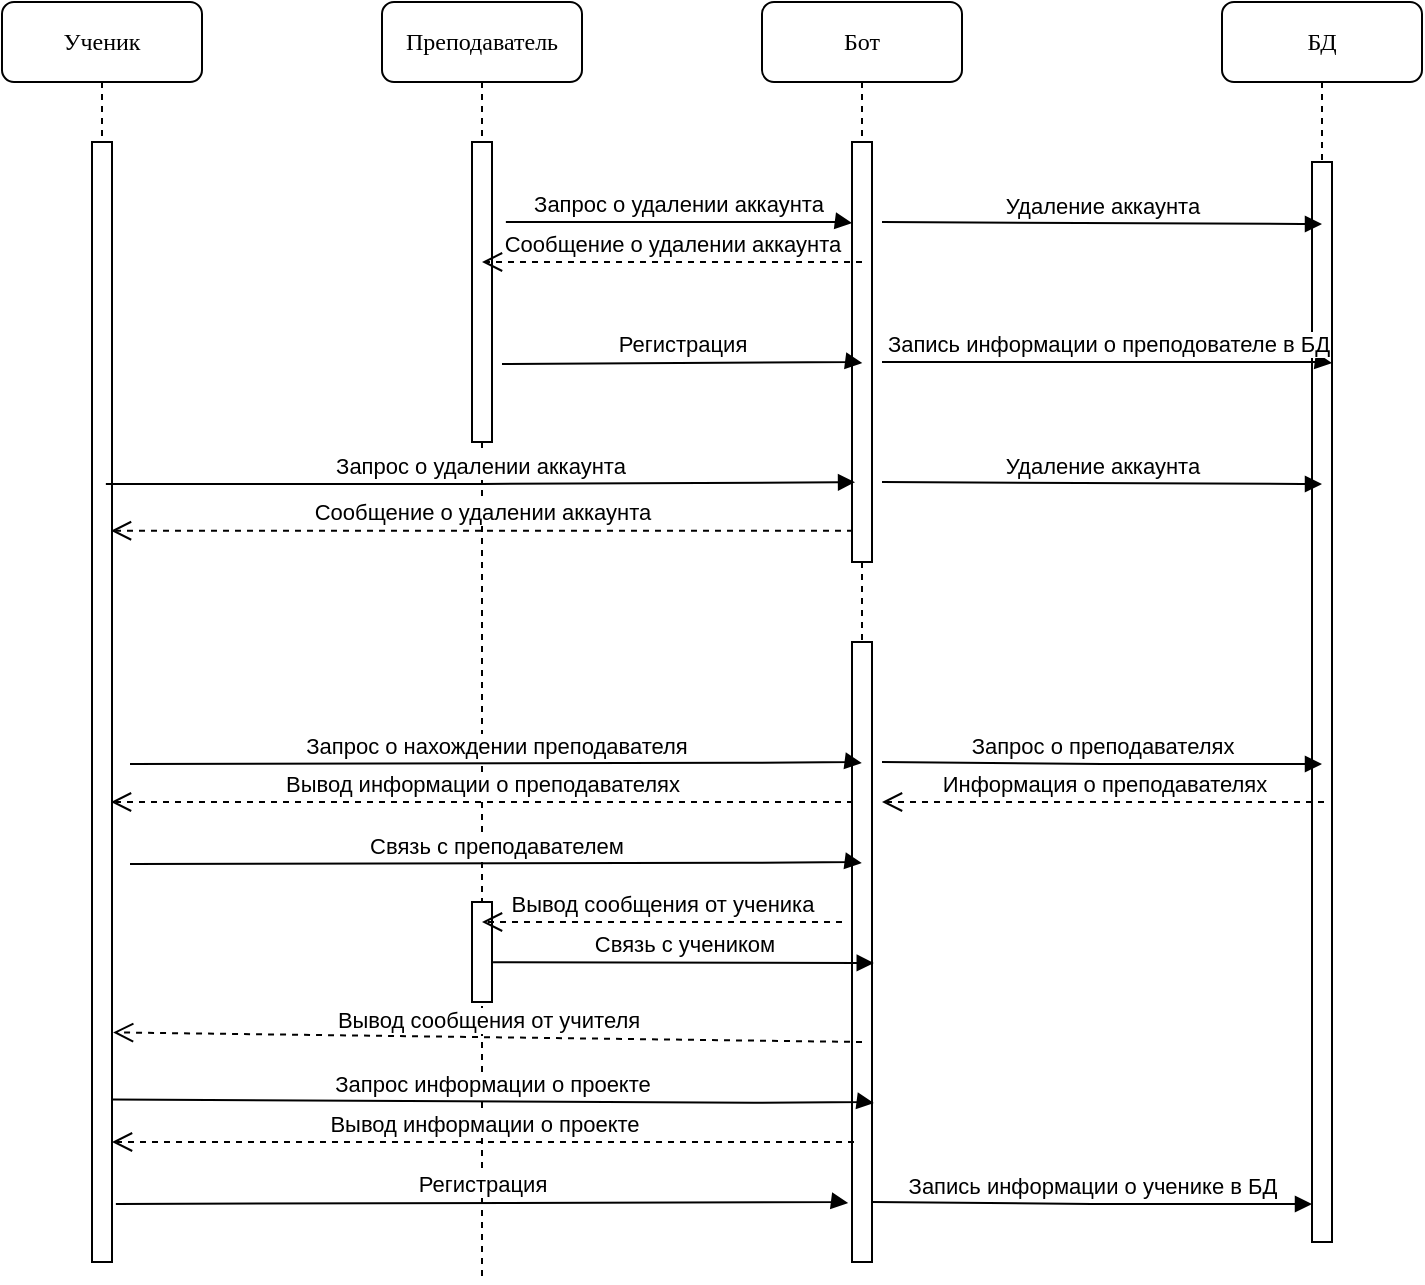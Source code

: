 <mxfile version="22.1.9" type="device">
  <diagram name="Page-1" id="13e1069c-82ec-6db2-03f1-153e76fe0fe0">
    <mxGraphModel dx="1222" dy="757" grid="1" gridSize="10" guides="1" tooltips="1" connect="1" arrows="1" fold="1" page="1" pageScale="1" pageWidth="1100" pageHeight="850" background="none" math="0" shadow="0">
      <root>
        <mxCell id="0" />
        <mxCell id="1" parent="0" />
        <mxCell id="7baba1c4bc27f4b0-2" value="Бот" style="shape=umlLifeline;perimeter=lifelinePerimeter;whiteSpace=wrap;html=1;container=1;collapsible=0;recursiveResize=0;outlineConnect=0;rounded=1;shadow=0;comic=0;labelBackgroundColor=none;strokeWidth=1;fontFamily=Verdana;fontSize=12;align=center;" parent="1" vertex="1">
          <mxGeometry x="500" y="80" width="100" height="630" as="geometry" />
        </mxCell>
        <mxCell id="7baba1c4bc27f4b0-10" value="" style="html=1;points=[];perimeter=orthogonalPerimeter;rounded=0;shadow=0;comic=0;labelBackgroundColor=none;strokeWidth=1;fontFamily=Verdana;fontSize=12;align=center;" parent="7baba1c4bc27f4b0-2" vertex="1">
          <mxGeometry x="45" y="70" width="10" height="210" as="geometry" />
        </mxCell>
        <mxCell id="nrlKqH7RIRBzzFdKJtuR-10" value="" style="html=1;points=[];perimeter=orthogonalPerimeter;rounded=0;shadow=0;comic=0;labelBackgroundColor=none;strokeWidth=1;fontFamily=Verdana;fontSize=12;align=center;" vertex="1" parent="7baba1c4bc27f4b0-2">
          <mxGeometry x="45" y="320" width="10" height="310" as="geometry" />
        </mxCell>
        <mxCell id="nrlKqH7RIRBzzFdKJtuR-14" value="&lt;font style=&quot;vertical-align: inherit;&quot;&gt;&lt;font style=&quot;vertical-align: inherit;&quot;&gt;Запрос о удалении аккаунта&lt;/font&gt;&lt;/font&gt;" style="html=1;verticalAlign=bottom;endArrow=block;curved=0;rounded=0;entryX=-0.107;entryY=0.725;entryDx=0;entryDy=0;entryPerimeter=0;" edge="1" parent="7baba1c4bc27f4b0-2">
          <mxGeometry width="80" relative="1" as="geometry">
            <mxPoint x="-128.06" y="110" as="sourcePoint" />
            <mxPoint x="45.0" y="110.5" as="targetPoint" />
            <Array as="points">
              <mxPoint x="41.07" y="110" />
            </Array>
          </mxGeometry>
        </mxCell>
        <mxCell id="7baba1c4bc27f4b0-4" value="Преподаватель" style="shape=umlLifeline;perimeter=lifelinePerimeter;whiteSpace=wrap;html=1;container=1;collapsible=0;recursiveResize=0;outlineConnect=0;rounded=1;shadow=0;comic=0;labelBackgroundColor=none;strokeWidth=1;fontFamily=Verdana;fontSize=12;align=center;" parent="1" vertex="1">
          <mxGeometry x="310" y="80" width="100" height="640" as="geometry" />
        </mxCell>
        <mxCell id="7baba1c4bc27f4b0-16" value="" style="html=1;points=[];perimeter=orthogonalPerimeter;rounded=0;shadow=0;comic=0;labelBackgroundColor=none;strokeWidth=1;fontFamily=Verdana;fontSize=12;align=center;" parent="7baba1c4bc27f4b0-4" vertex="1">
          <mxGeometry x="45" y="70" width="10" height="150" as="geometry" />
        </mxCell>
        <mxCell id="cYzrO6DvgBqs_mrjTHYA-3" value="" style="endArrow=block;dashed=1;endFill=0;endSize=12;html=1;rounded=0;" parent="7baba1c4bc27f4b0-4" source="7baba1c4bc27f4b0-16" target="7baba1c4bc27f4b0-4" edge="1">
          <mxGeometry width="160" relative="1" as="geometry">
            <mxPoint x="-80" y="280" as="sourcePoint" />
            <mxPoint x="80" y="280" as="targetPoint" />
            <Array as="points" />
          </mxGeometry>
        </mxCell>
        <mxCell id="nrlKqH7RIRBzzFdKJtuR-17" value="" style="html=1;points=[];perimeter=orthogonalPerimeter;rounded=0;shadow=0;comic=0;labelBackgroundColor=none;strokeWidth=1;fontFamily=Verdana;fontSize=12;align=center;" vertex="1" parent="7baba1c4bc27f4b0-4">
          <mxGeometry x="45" y="450" width="10" height="50" as="geometry" />
        </mxCell>
        <mxCell id="nrlKqH7RIRBzzFdKJtuR-27" value="Вывод сообщения от учителя" style="html=1;verticalAlign=bottom;endArrow=open;dashed=1;endSize=8;curved=0;rounded=0;entryX=1.056;entryY=0.795;entryDx=0;entryDy=0;entryPerimeter=0;" edge="1" parent="7baba1c4bc27f4b0-4" target="7baba1c4bc27f4b0-9">
          <mxGeometry relative="1" as="geometry">
            <mxPoint x="240" y="520" as="sourcePoint" />
            <mxPoint x="60" y="520" as="targetPoint" />
          </mxGeometry>
        </mxCell>
        <mxCell id="7baba1c4bc27f4b0-8" value="Ученик" style="shape=umlLifeline;perimeter=lifelinePerimeter;whiteSpace=wrap;html=1;container=1;collapsible=0;recursiveResize=0;outlineConnect=0;rounded=1;shadow=0;comic=0;labelBackgroundColor=none;strokeWidth=1;fontFamily=Verdana;fontSize=12;align=center;" parent="1" vertex="1">
          <mxGeometry x="120" y="80" width="100" height="410" as="geometry" />
        </mxCell>
        <mxCell id="cYzrO6DvgBqs_mrjTHYA-6" value="&lt;font style=&quot;vertical-align: inherit;&quot;&gt;&lt;font style=&quot;vertical-align: inherit;&quot;&gt;Вывод информации о проекте&lt;/font&gt;&lt;/font&gt;" style="html=1;verticalAlign=bottom;endArrow=open;dashed=1;endSize=8;curved=0;rounded=0;entryX=0.867;entryY=0.78;entryDx=0;entryDy=0;entryPerimeter=0;" parent="1" edge="1">
          <mxGeometry relative="1" as="geometry">
            <mxPoint x="546" y="650" as="sourcePoint" />
            <mxPoint x="175.0" y="650.0" as="targetPoint" />
          </mxGeometry>
        </mxCell>
        <mxCell id="7baba1c4bc27f4b0-9" value="" style="html=1;points=[];perimeter=orthogonalPerimeter;rounded=0;shadow=0;comic=0;labelBackgroundColor=none;strokeWidth=1;fontFamily=Verdana;fontSize=12;align=center;" parent="1" vertex="1">
          <mxGeometry x="165" y="150" width="10" height="560" as="geometry" />
        </mxCell>
        <mxCell id="nrlKqH7RIRBzzFdKJtuR-2" value="&lt;font style=&quot;vertical-align: inherit;&quot;&gt;&lt;font style=&quot;vertical-align: inherit;&quot;&gt;БД&lt;/font&gt;&lt;/font&gt;" style="shape=umlLifeline;perimeter=lifelinePerimeter;whiteSpace=wrap;html=1;container=1;collapsible=0;recursiveResize=0;outlineConnect=0;rounded=1;shadow=0;comic=0;labelBackgroundColor=none;strokeWidth=1;fontFamily=Verdana;fontSize=12;align=center;" vertex="1" parent="1">
          <mxGeometry x="730" y="80" width="100" height="620" as="geometry" />
        </mxCell>
        <mxCell id="nrlKqH7RIRBzzFdKJtuR-3" value="" style="html=1;points=[];perimeter=orthogonalPerimeter;rounded=0;shadow=0;comic=0;labelBackgroundColor=none;strokeWidth=1;fontFamily=Verdana;fontSize=12;align=center;" vertex="1" parent="nrlKqH7RIRBzzFdKJtuR-2">
          <mxGeometry x="45" y="80" width="10" height="540" as="geometry" />
        </mxCell>
        <mxCell id="nrlKqH7RIRBzzFdKJtuR-5" value="&lt;font style=&quot;vertical-align: inherit;&quot;&gt;&lt;font style=&quot;vertical-align: inherit;&quot;&gt;Регистрация&lt;/font&gt;&lt;/font&gt;" style="html=1;verticalAlign=bottom;endArrow=block;curved=0;rounded=0;entryX=-0.107;entryY=0.725;entryDx=0;entryDy=0;entryPerimeter=0;" edge="1" parent="1">
          <mxGeometry width="80" relative="1" as="geometry">
            <mxPoint x="176.94" y="681" as="sourcePoint" />
            <mxPoint x="543.07" y="680.5" as="targetPoint" />
            <Array as="points">
              <mxPoint x="539.14" y="680" />
            </Array>
          </mxGeometry>
        </mxCell>
        <mxCell id="nrlKqH7RIRBzzFdKJtuR-8" value="&lt;font style=&quot;vertical-align: inherit;&quot;&gt;&lt;font style=&quot;vertical-align: inherit;&quot;&gt;Регистрация&lt;/font&gt;&lt;/font&gt;" style="html=1;verticalAlign=bottom;endArrow=block;curved=0;rounded=0;entryX=-0.107;entryY=0.725;entryDx=0;entryDy=0;entryPerimeter=0;" edge="1" parent="1">
          <mxGeometry width="80" relative="1" as="geometry">
            <mxPoint x="370" y="261" as="sourcePoint" />
            <mxPoint x="550.13" y="260.5" as="targetPoint" />
            <Array as="points">
              <mxPoint x="546.2" y="260" />
            </Array>
          </mxGeometry>
        </mxCell>
        <mxCell id="nrlKqH7RIRBzzFdKJtuR-9" value="&lt;font style=&quot;vertical-align: inherit;&quot;&gt;&lt;font style=&quot;vertical-align: inherit;&quot;&gt;&lt;font style=&quot;vertical-align: inherit;&quot;&gt;&lt;font style=&quot;vertical-align: inherit;&quot;&gt;Запись информации о преподователе в БД&lt;/font&gt;&lt;/font&gt;&lt;/font&gt;&lt;/font&gt;" style="html=1;verticalAlign=bottom;endArrow=block;curved=0;rounded=0;entryX=-0.107;entryY=0.725;entryDx=0;entryDy=0;entryPerimeter=0;" edge="1" parent="1">
          <mxGeometry width="80" relative="1" as="geometry">
            <mxPoint x="560" y="260" as="sourcePoint" />
            <mxPoint x="785.0" y="260.5" as="targetPoint" />
            <Array as="points">
              <mxPoint x="781.07" y="260" />
            </Array>
          </mxGeometry>
        </mxCell>
        <mxCell id="cYzrO6DvgBqs_mrjTHYA-12" value="&lt;font style=&quot;vertical-align: inherit;&quot;&gt;&lt;font style=&quot;vertical-align: inherit;&quot;&gt;Запрос информации о проекте&lt;/font&gt;&lt;/font&gt;" style="html=1;verticalAlign=bottom;endArrow=block;curved=0;rounded=0;entryX=-0.107;entryY=0.725;entryDx=0;entryDy=0;entryPerimeter=0;exitX=0.997;exitY=0.855;exitDx=0;exitDy=0;exitPerimeter=0;" parent="1" source="7baba1c4bc27f4b0-9" edge="1">
          <mxGeometry width="80" relative="1" as="geometry">
            <mxPoint x="190" y="631" as="sourcePoint" />
            <mxPoint x="555.88" y="630.5" as="targetPoint" />
            <Array as="points">
              <mxPoint x="495.75" y="630.42" />
              <mxPoint x="551.95" y="630" />
            </Array>
          </mxGeometry>
        </mxCell>
        <mxCell id="nrlKqH7RIRBzzFdKJtuR-11" value="&lt;font style=&quot;vertical-align: inherit;&quot;&gt;&lt;font style=&quot;vertical-align: inherit;&quot;&gt;Запрос о удалении аккаунта&lt;/font&gt;&lt;/font&gt;" style="html=1;verticalAlign=bottom;endArrow=block;curved=0;rounded=0;entryX=0.153;entryY=0.81;entryDx=0;entryDy=0;entryPerimeter=0;" edge="1" parent="1" target="7baba1c4bc27f4b0-10">
          <mxGeometry width="80" relative="1" as="geometry">
            <mxPoint x="171.93" y="321" as="sourcePoint" />
            <mxPoint x="538.06" y="320.5" as="targetPoint" />
            <Array as="points">
              <mxPoint x="360" y="321" />
            </Array>
          </mxGeometry>
        </mxCell>
        <mxCell id="nrlKqH7RIRBzzFdKJtuR-12" value="&lt;font style=&quot;vertical-align: inherit;&quot;&gt;&lt;font style=&quot;vertical-align: inherit;&quot;&gt;&lt;font style=&quot;vertical-align: inherit;&quot;&gt;&lt;font style=&quot;vertical-align: inherit;&quot;&gt;Удаление аккаунта&lt;/font&gt;&lt;/font&gt;&lt;/font&gt;&lt;/font&gt;" style="html=1;verticalAlign=bottom;endArrow=block;curved=0;rounded=0;" edge="1" parent="1">
          <mxGeometry width="80" relative="1" as="geometry">
            <mxPoint x="560" y="320" as="sourcePoint" />
            <mxPoint x="780" y="321" as="targetPoint" />
            <Array as="points">
              <mxPoint x="770" y="321" />
            </Array>
          </mxGeometry>
        </mxCell>
        <mxCell id="nrlKqH7RIRBzzFdKJtuR-13" value="&lt;font style=&quot;vertical-align: inherit;&quot;&gt;&lt;font style=&quot;vertical-align: inherit;&quot;&gt;Сообщение о удалении аккаунта&lt;/font&gt;&lt;/font&gt;" style="html=1;verticalAlign=bottom;endArrow=open;dashed=1;endSize=8;curved=0;rounded=0;entryX=0.867;entryY=0.78;entryDx=0;entryDy=0;entryPerimeter=0;" edge="1" parent="1">
          <mxGeometry relative="1" as="geometry">
            <mxPoint x="545.5" y="344.38" as="sourcePoint" />
            <mxPoint x="174.5" y="344.38" as="targetPoint" />
          </mxGeometry>
        </mxCell>
        <mxCell id="nrlKqH7RIRBzzFdKJtuR-15" value="&lt;font style=&quot;vertical-align: inherit;&quot;&gt;&lt;font style=&quot;vertical-align: inherit;&quot;&gt;&lt;font style=&quot;vertical-align: inherit;&quot;&gt;&lt;font style=&quot;vertical-align: inherit;&quot;&gt;Удаление аккаунта&lt;/font&gt;&lt;/font&gt;&lt;/font&gt;&lt;/font&gt;" style="html=1;verticalAlign=bottom;endArrow=block;curved=0;rounded=0;" edge="1" parent="1">
          <mxGeometry width="80" relative="1" as="geometry">
            <mxPoint x="560" y="190" as="sourcePoint" />
            <mxPoint x="780" y="191" as="targetPoint" />
            <Array as="points">
              <mxPoint x="770" y="191" />
            </Array>
          </mxGeometry>
        </mxCell>
        <mxCell id="nrlKqH7RIRBzzFdKJtuR-16" value="&lt;font style=&quot;vertical-align: inherit;&quot;&gt;&lt;font style=&quot;vertical-align: inherit;&quot;&gt;Сообщение о удалении аккаунта&lt;/font&gt;&lt;/font&gt;" style="html=1;verticalAlign=bottom;endArrow=open;dashed=1;endSize=8;curved=0;rounded=0;" edge="1" parent="1">
          <mxGeometry relative="1" as="geometry">
            <mxPoint x="550" y="210" as="sourcePoint" />
            <mxPoint x="360" y="210" as="targetPoint" />
          </mxGeometry>
        </mxCell>
        <mxCell id="nrlKqH7RIRBzzFdKJtuR-6" value="&lt;font style=&quot;vertical-align: inherit;&quot;&gt;&lt;font style=&quot;vertical-align: inherit;&quot;&gt;&lt;font style=&quot;vertical-align: inherit;&quot;&gt;&lt;font style=&quot;vertical-align: inherit;&quot;&gt;Запись информации о ученике в БД&lt;/font&gt;&lt;/font&gt;&lt;/font&gt;&lt;/font&gt;" style="html=1;verticalAlign=bottom;endArrow=block;curved=0;rounded=0;" edge="1" parent="1">
          <mxGeometry width="80" relative="1" as="geometry">
            <mxPoint x="555" y="680" as="sourcePoint" />
            <mxPoint x="775" y="681" as="targetPoint" />
            <Array as="points">
              <mxPoint x="665" y="681" />
              <mxPoint x="765" y="681" />
            </Array>
          </mxGeometry>
        </mxCell>
        <mxCell id="nrlKqH7RIRBzzFdKJtuR-18" value="&lt;font style=&quot;vertical-align: inherit;&quot;&gt;&lt;font style=&quot;vertical-align: inherit;&quot;&gt;Запрос о нахождении преподавателя&lt;/font&gt;&lt;/font&gt;" style="html=1;verticalAlign=bottom;endArrow=block;curved=0;rounded=0;entryX=-0.107;entryY=0.725;entryDx=0;entryDy=0;entryPerimeter=0;" edge="1" parent="1">
          <mxGeometry width="80" relative="1" as="geometry">
            <mxPoint x="184" y="461" as="sourcePoint" />
            <mxPoint x="549.88" y="460.5" as="targetPoint" />
            <Array as="points">
              <mxPoint x="489.75" y="460.42" />
              <mxPoint x="545.95" y="460" />
            </Array>
          </mxGeometry>
        </mxCell>
        <mxCell id="nrlKqH7RIRBzzFdKJtuR-19" value="&lt;font style=&quot;vertical-align: inherit;&quot;&gt;&lt;font style=&quot;vertical-align: inherit;&quot;&gt;&lt;font style=&quot;vertical-align: inherit;&quot;&gt;&lt;font style=&quot;vertical-align: inherit;&quot;&gt;Запрос о преподавателях&lt;/font&gt;&lt;/font&gt;&lt;/font&gt;&lt;/font&gt;" style="html=1;verticalAlign=bottom;endArrow=block;curved=0;rounded=0;" edge="1" parent="1">
          <mxGeometry width="80" relative="1" as="geometry">
            <mxPoint x="560" y="460" as="sourcePoint" />
            <mxPoint x="780" y="461" as="targetPoint" />
            <Array as="points">
              <mxPoint x="670" y="461" />
              <mxPoint x="770" y="461" />
            </Array>
          </mxGeometry>
        </mxCell>
        <mxCell id="nrlKqH7RIRBzzFdKJtuR-20" value="Информация о преподавателях" style="html=1;verticalAlign=bottom;endArrow=open;dashed=1;endSize=8;curved=0;rounded=0;" edge="1" parent="1">
          <mxGeometry relative="1" as="geometry">
            <mxPoint x="781" y="480" as="sourcePoint" />
            <mxPoint x="560" y="480" as="targetPoint" />
          </mxGeometry>
        </mxCell>
        <mxCell id="nrlKqH7RIRBzzFdKJtuR-21" value="&lt;font style=&quot;vertical-align: inherit;&quot;&gt;&lt;font style=&quot;vertical-align: inherit;&quot;&gt;Вывод информации о преподавателях&lt;/font&gt;&lt;/font&gt;" style="html=1;verticalAlign=bottom;endArrow=open;dashed=1;endSize=8;curved=0;rounded=0;entryX=0.867;entryY=0.78;entryDx=0;entryDy=0;entryPerimeter=0;" edge="1" parent="1">
          <mxGeometry relative="1" as="geometry">
            <mxPoint x="545.5" y="480" as="sourcePoint" />
            <mxPoint x="174.5" y="480.0" as="targetPoint" />
          </mxGeometry>
        </mxCell>
        <mxCell id="nrlKqH7RIRBzzFdKJtuR-23" value="&lt;font style=&quot;vertical-align: inherit;&quot;&gt;&lt;font style=&quot;vertical-align: inherit;&quot;&gt;Связь с преподавателем&lt;/font&gt;&lt;/font&gt;" style="html=1;verticalAlign=bottom;endArrow=block;curved=0;rounded=0;entryX=-0.107;entryY=0.725;entryDx=0;entryDy=0;entryPerimeter=0;" edge="1" parent="1">
          <mxGeometry width="80" relative="1" as="geometry">
            <mxPoint x="184" y="511" as="sourcePoint" />
            <mxPoint x="549.88" y="510.5" as="targetPoint" />
            <Array as="points">
              <mxPoint x="489.75" y="510.42" />
              <mxPoint x="545.95" y="510" />
            </Array>
          </mxGeometry>
        </mxCell>
        <mxCell id="nrlKqH7RIRBzzFdKJtuR-25" value="Вывод сообщения от ученика" style="html=1;verticalAlign=bottom;endArrow=open;dashed=1;endSize=8;curved=0;rounded=0;" edge="1" parent="1">
          <mxGeometry relative="1" as="geometry">
            <mxPoint x="540" y="540" as="sourcePoint" />
            <mxPoint x="360" y="540" as="targetPoint" />
          </mxGeometry>
        </mxCell>
        <mxCell id="nrlKqH7RIRBzzFdKJtuR-26" value="&lt;font style=&quot;vertical-align: inherit;&quot;&gt;&lt;font style=&quot;vertical-align: inherit;&quot;&gt;Связь с учеником&lt;/font&gt;&lt;/font&gt;" style="html=1;verticalAlign=bottom;endArrow=block;curved=0;rounded=0;entryX=-0.107;entryY=0.725;entryDx=0;entryDy=0;entryPerimeter=0;exitX=1.053;exitY=0.603;exitDx=0;exitDy=0;exitPerimeter=0;" edge="1" parent="1" source="nrlKqH7RIRBzzFdKJtuR-17">
          <mxGeometry width="80" relative="1" as="geometry">
            <mxPoint x="190" y="561" as="sourcePoint" />
            <mxPoint x="555.88" y="560.5" as="targetPoint" />
            <Array as="points">
              <mxPoint x="495.75" y="560.42" />
            </Array>
          </mxGeometry>
        </mxCell>
      </root>
    </mxGraphModel>
  </diagram>
</mxfile>
